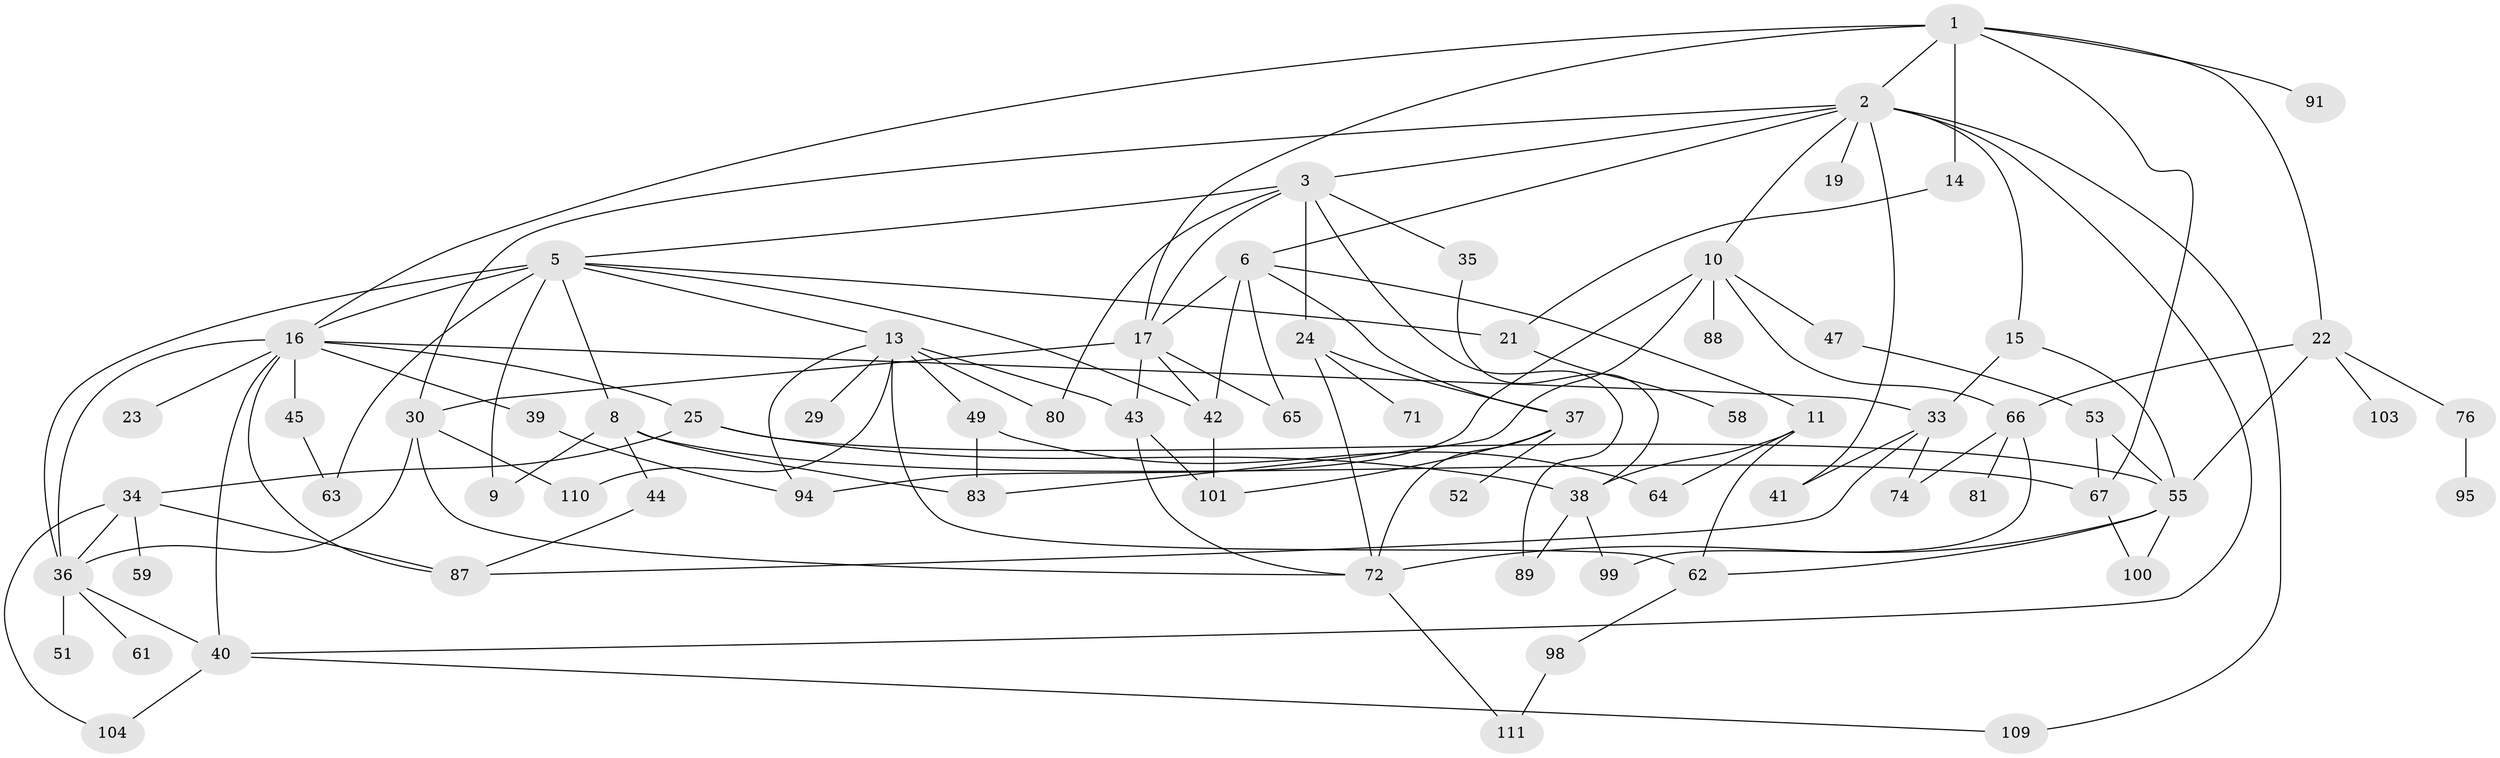 // Generated by graph-tools (version 1.1) at 2025/23/03/03/25 07:23:34]
// undirected, 72 vertices, 123 edges
graph export_dot {
graph [start="1"]
  node [color=gray90,style=filled];
  1 [super="+26"];
  2 [super="+4"];
  3 [super="+57"];
  5 [super="+12"];
  6 [super="+7"];
  8 [super="+27"];
  9 [super="+48"];
  10 [super="+20"];
  11 [super="+78"];
  13 [super="+28"];
  14 [super="+79"];
  15 [super="+90"];
  16 [super="+18"];
  17 [super="+106"];
  19;
  21;
  22 [super="+32"];
  23 [super="+102"];
  24;
  25 [super="+108"];
  29;
  30 [super="+31"];
  33 [super="+56"];
  34 [super="+54"];
  35;
  36 [super="+60"];
  37 [super="+50"];
  38 [super="+73"];
  39;
  40 [super="+46"];
  41;
  42 [super="+84"];
  43 [super="+75"];
  44;
  45;
  47 [super="+68"];
  49 [super="+70"];
  51;
  52 [super="+85"];
  53;
  55 [super="+97"];
  58 [super="+86"];
  59;
  61;
  62 [super="+82"];
  63 [super="+96"];
  64;
  65;
  66 [super="+69"];
  67 [super="+77"];
  71;
  72 [super="+92"];
  74;
  76;
  80;
  81;
  83 [super="+93"];
  87 [super="+112"];
  88;
  89;
  91;
  94 [super="+105"];
  95;
  98 [super="+113"];
  99;
  100;
  101 [super="+107"];
  103;
  104;
  109;
  110;
  111;
  1 -- 2;
  1 -- 14;
  1 -- 22;
  1 -- 17;
  1 -- 16;
  1 -- 91;
  1 -- 67;
  2 -- 3;
  2 -- 15;
  2 -- 30;
  2 -- 41;
  2 -- 19;
  2 -- 6;
  2 -- 10;
  2 -- 109;
  2 -- 40;
  3 -- 5;
  3 -- 24;
  3 -- 35;
  3 -- 89;
  3 -- 17;
  3 -- 80;
  5 -- 8;
  5 -- 13;
  5 -- 16;
  5 -- 36;
  5 -- 21;
  5 -- 63 [weight=2];
  5 -- 9;
  5 -- 42;
  6 -- 17;
  6 -- 42;
  6 -- 65;
  6 -- 11;
  6 -- 37;
  8 -- 9 [weight=2];
  8 -- 44;
  8 -- 67 [weight=2];
  8 -- 83;
  10 -- 47;
  10 -- 94 [weight=2];
  10 -- 66;
  10 -- 88;
  10 -- 83;
  11 -- 64;
  11 -- 38;
  11 -- 62;
  13 -- 29;
  13 -- 49;
  13 -- 80;
  13 -- 110;
  13 -- 43;
  13 -- 94;
  13 -- 62;
  14 -- 21;
  15 -- 33;
  15 -- 55;
  16 -- 23;
  16 -- 40;
  16 -- 45;
  16 -- 33;
  16 -- 36;
  16 -- 39;
  16 -- 25;
  16 -- 87;
  17 -- 65;
  17 -- 42;
  17 -- 43;
  17 -- 30;
  21 -- 58;
  22 -- 66;
  22 -- 76;
  22 -- 103;
  22 -- 55;
  24 -- 37;
  24 -- 71;
  24 -- 72;
  25 -- 34;
  25 -- 38;
  25 -- 55;
  30 -- 72;
  30 -- 110;
  30 -- 36;
  33 -- 74;
  33 -- 41;
  33 -- 87;
  34 -- 36;
  34 -- 87;
  34 -- 104;
  34 -- 59;
  35 -- 38;
  36 -- 51;
  36 -- 61;
  36 -- 40;
  37 -- 52;
  37 -- 72;
  37 -- 101;
  38 -- 99;
  38 -- 89;
  39 -- 94;
  40 -- 104;
  40 -- 109;
  42 -- 101;
  43 -- 72;
  43 -- 101;
  44 -- 87;
  45 -- 63;
  47 -- 53;
  49 -- 64;
  49 -- 83;
  53 -- 55;
  53 -- 67;
  55 -- 62;
  55 -- 72;
  55 -- 100;
  62 -- 98;
  66 -- 81;
  66 -- 99;
  66 -- 74;
  67 -- 100;
  72 -- 111;
  76 -- 95;
  98 -- 111;
}
